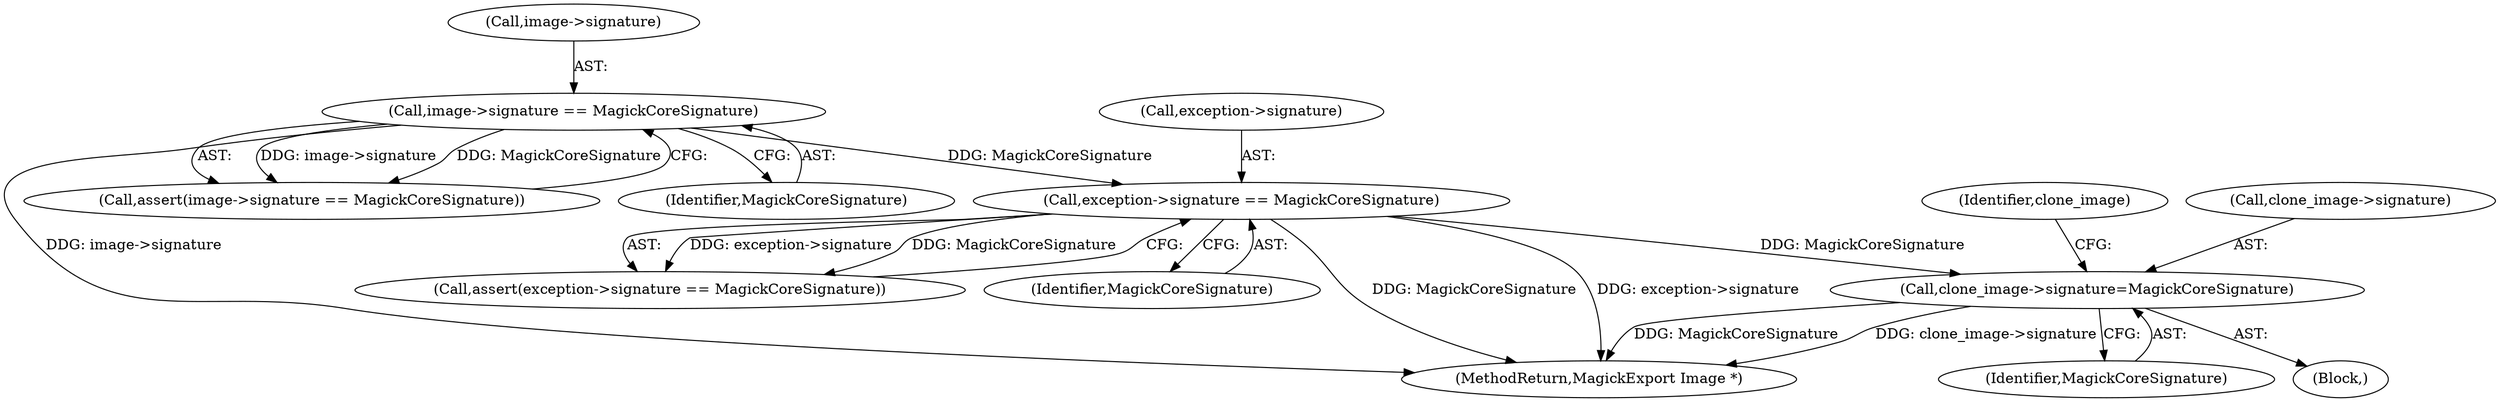 digraph "0_ImageMagick_aecd0ada163a4d6c769cec178955d5f3e9316f2f_0@pointer" {
"1000204" [label="(Call,clone_image->signature=MagickCoreSignature)"];
"1000146" [label="(Call,exception->signature == MagickCoreSignature)"];
"1000119" [label="(Call,image->signature == MagickCoreSignature)"];
"1000211" [label="(Identifier,clone_image)"];
"1000146" [label="(Call,exception->signature == MagickCoreSignature)"];
"1000205" [label="(Call,clone_image->signature)"];
"1000204" [label="(Call,clone_image->signature=MagickCoreSignature)"];
"1000768" [label="(MethodReturn,MagickExport Image *)"];
"1000145" [label="(Call,assert(exception->signature == MagickCoreSignature))"];
"1000150" [label="(Identifier,MagickCoreSignature)"];
"1000120" [label="(Call,image->signature)"];
"1000208" [label="(Identifier,MagickCoreSignature)"];
"1000119" [label="(Call,image->signature == MagickCoreSignature)"];
"1000118" [label="(Call,assert(image->signature == MagickCoreSignature))"];
"1000123" [label="(Identifier,MagickCoreSignature)"];
"1000108" [label="(Block,)"];
"1000147" [label="(Call,exception->signature)"];
"1000204" -> "1000108"  [label="AST: "];
"1000204" -> "1000208"  [label="CFG: "];
"1000205" -> "1000204"  [label="AST: "];
"1000208" -> "1000204"  [label="AST: "];
"1000211" -> "1000204"  [label="CFG: "];
"1000204" -> "1000768"  [label="DDG: MagickCoreSignature"];
"1000204" -> "1000768"  [label="DDG: clone_image->signature"];
"1000146" -> "1000204"  [label="DDG: MagickCoreSignature"];
"1000146" -> "1000145"  [label="AST: "];
"1000146" -> "1000150"  [label="CFG: "];
"1000147" -> "1000146"  [label="AST: "];
"1000150" -> "1000146"  [label="AST: "];
"1000145" -> "1000146"  [label="CFG: "];
"1000146" -> "1000768"  [label="DDG: MagickCoreSignature"];
"1000146" -> "1000768"  [label="DDG: exception->signature"];
"1000146" -> "1000145"  [label="DDG: exception->signature"];
"1000146" -> "1000145"  [label="DDG: MagickCoreSignature"];
"1000119" -> "1000146"  [label="DDG: MagickCoreSignature"];
"1000119" -> "1000118"  [label="AST: "];
"1000119" -> "1000123"  [label="CFG: "];
"1000120" -> "1000119"  [label="AST: "];
"1000123" -> "1000119"  [label="AST: "];
"1000118" -> "1000119"  [label="CFG: "];
"1000119" -> "1000768"  [label="DDG: image->signature"];
"1000119" -> "1000118"  [label="DDG: image->signature"];
"1000119" -> "1000118"  [label="DDG: MagickCoreSignature"];
}
